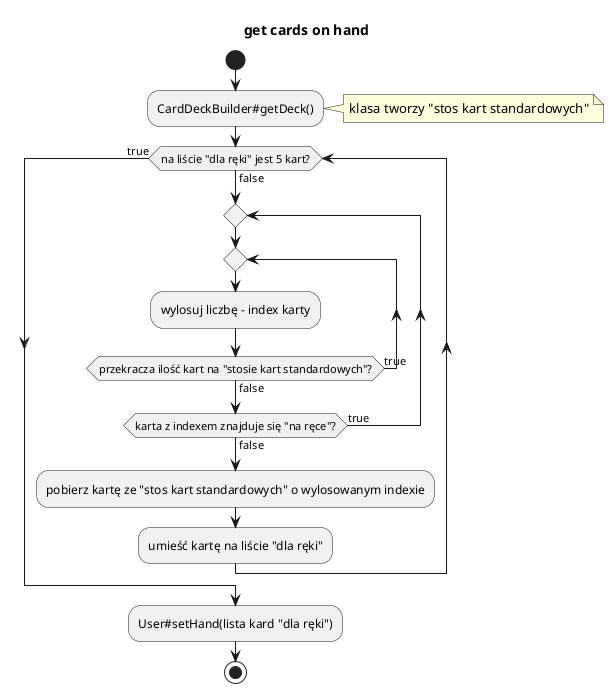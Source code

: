@startuml
'https://plantuml.com/activity-diagram-beta
title get cards on hand

start
:CardDeckBuilder#getDeck();
note right
    klasa tworzy "stos kart standardowych"
end note
while (na liście "dla ręki" jest 5 kart?) is (false)
    repeat
        repeat
            :wylosuj liczbę - index karty;
        repeat while (przekracza ilość kart na "stosie kart standardowych"?) is (true) not (false)
    repeat while (karta z indexem znajduje się "na ręce"?) is (true) not (false)

    :pobierz kartę ze "stos kart standardowych" o wylosowanym indexie;
    :umieść kartę na liście "dla ręki";
endwhile (true)
    :User#setHand(lista kard "dla ręki");

stop

@enduml

@startuml
'https://plantuml.com/activity-diagram-beta
title put on table enemies cards to beat

start
:get enemies cards list;
while (enemyOnTableLies < 3) is (false)
    repeat
        repeat
            :rangom get index;
        repeat while (index will produce an error IndexOutOfBound?) is (true) not (false)
    repeat while (card with index already on table?) is (true) not (false)

    :get card on index;
    :put card on toTableList;
endwhile (true)
    :put toTableList to tableEnemiesList;

stop

@enduml